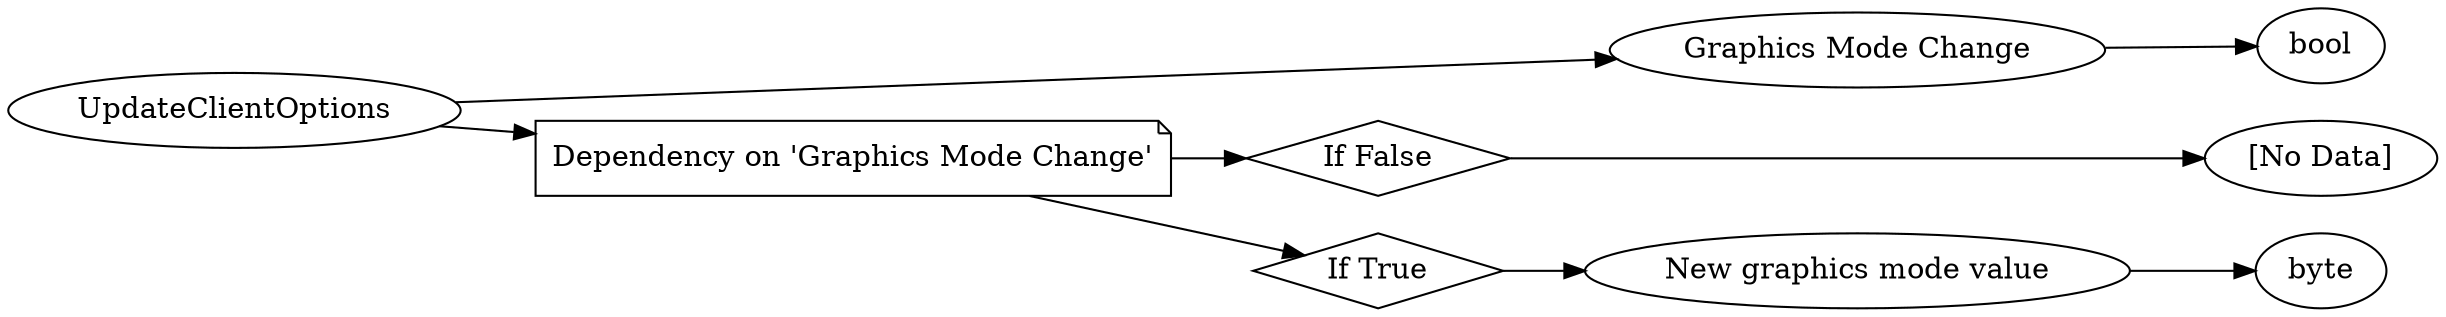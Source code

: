 digraph "UpdateClientOptions" {
rankdir = LR
0
0 -> 1
1 -> 2
0 -> 3
3 -> 4
4 -> 5
3 -> 6
6 -> 7
7 -> 8

0 [label="UpdateClientOptions",comment="name: \"UpdateClientOptions\", typeName: \"\", id: 0, branchId: 323, recurseId: -1, attributes: 0, notes: \"\""];
1 [label="Graphics Mode Change",comment="name: \"Graphics Mode Change\", typeName: \"\", id: 1, branchId: 0, recurseId: -1, attributes: 0, notes: \"Whether or not packet has graphics mode change\""];
2 [label="bool",comment="name: \"bool\", typeName: \"\", id: 2, branchId: 0, recurseId: -1, attributes: 512, notes: \"\""];
3 [label="Dependency on 'Graphics Mode Change'",shape=note,comment="name: \"Dependency on 'Graphics Mode Change'\", typeName: \"\", id: 3, branchId: 0, recurseId: -1, attributes: 2, notes: \"\""];
4 [label="If False",shape=diamond,comment="name: \"If False\", typeName: \"\", id: 4, branchId: 0, recurseId: -1, attributes: 4, notes: \"\""];
5 [label="[No Data]",comment="name: \"[No Data]\", typeName: \"\", id: 5, branchId: 0, recurseId: -1, attributes: 512, notes: \"\""];
6 [label="If True",shape=diamond,comment="name: \"If True\", typeName: \"\", id: 6, branchId: 1, recurseId: -1, attributes: 4, notes: \"\""];
7 [label="New graphics mode value",comment="name: \"New graphics mode value\", typeName: \"\", id: 7, branchId: 0, recurseId: -1, attributes: 0, notes: \"\""];
8 [label="byte",comment="name: \"byte\", typeName: \"\", id: 8, branchId: 0, recurseId: -1, attributes: 512, notes: \"\""];
{ rank = max;2;5;8}

}
